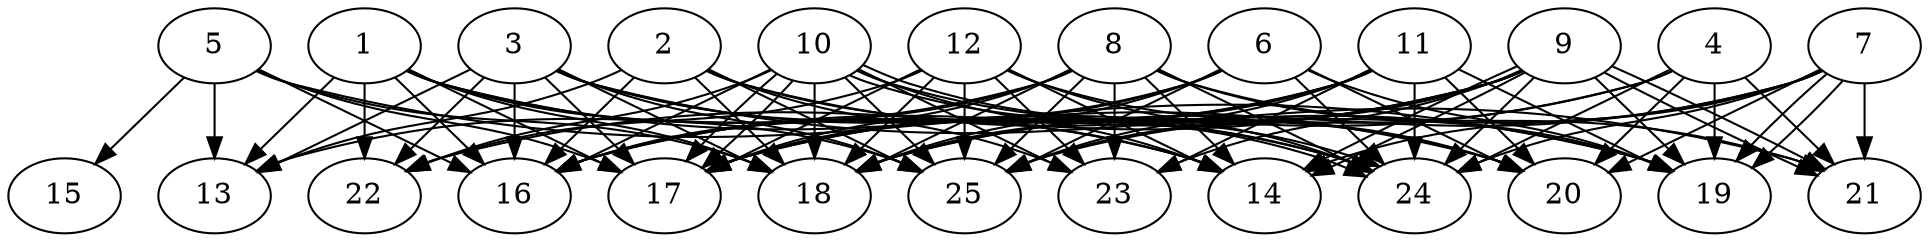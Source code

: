 // DAG automatically generated by daggen at Thu Oct  3 14:00:40 2019
// ./daggen --dot -n 25 --ccr 0.5 --fat 0.9 --regular 0.7 --density 0.9 --mindata 5242880 --maxdata 52428800 
digraph G {
  1 [size="97009664", alpha="0.02", expect_size="48504832"] 
  1 -> 13 [size ="48504832"]
  1 -> 14 [size ="48504832"]
  1 -> 16 [size ="48504832"]
  1 -> 17 [size ="48504832"]
  1 -> 18 [size ="48504832"]
  1 -> 20 [size ="48504832"]
  1 -> 22 [size ="48504832"]
  1 -> 25 [size ="48504832"]
  2 [size="17766400", alpha="0.02", expect_size="8883200"] 
  2 -> 13 [size ="8883200"]
  2 -> 16 [size ="8883200"]
  2 -> 18 [size ="8883200"]
  2 -> 19 [size ="8883200"]
  2 -> 23 [size ="8883200"]
  2 -> 24 [size ="8883200"]
  2 -> 25 [size ="8883200"]
  3 [size="32018432", alpha="0.02", expect_size="16009216"] 
  3 -> 13 [size ="16009216"]
  3 -> 14 [size ="16009216"]
  3 -> 16 [size ="16009216"]
  3 -> 17 [size ="16009216"]
  3 -> 18 [size ="16009216"]
  3 -> 21 [size ="16009216"]
  3 -> 22 [size ="16009216"]
  3 -> 24 [size ="16009216"]
  3 -> 25 [size ="16009216"]
  4 [size="61755392", alpha="0.14", expect_size="30877696"] 
  4 -> 17 [size ="30877696"]
  4 -> 18 [size ="30877696"]
  4 -> 19 [size ="30877696"]
  4 -> 20 [size ="30877696"]
  4 -> 21 [size ="30877696"]
  4 -> 24 [size ="30877696"]
  5 [size="70594560", alpha="0.07", expect_size="35297280"] 
  5 -> 13 [size ="35297280"]
  5 -> 15 [size ="35297280"]
  5 -> 16 [size ="35297280"]
  5 -> 17 [size ="35297280"]
  5 -> 18 [size ="35297280"]
  5 -> 19 [size ="35297280"]
  6 [size="57358336", alpha="0.16", expect_size="28679168"] 
  6 -> 16 [size ="28679168"]
  6 -> 17 [size ="28679168"]
  6 -> 18 [size ="28679168"]
  6 -> 19 [size ="28679168"]
  6 -> 20 [size ="28679168"]
  6 -> 24 [size ="28679168"]
  6 -> 25 [size ="28679168"]
  7 [size="71084032", alpha="0.04", expect_size="35542016"] 
  7 -> 14 [size ="35542016"]
  7 -> 18 [size ="35542016"]
  7 -> 19 [size ="35542016"]
  7 -> 19 [size ="35542016"]
  7 -> 20 [size ="35542016"]
  7 -> 21 [size ="35542016"]
  7 -> 24 [size ="35542016"]
  7 -> 25 [size ="35542016"]
  8 [size="89430016", alpha="0.08", expect_size="44715008"] 
  8 -> 13 [size ="44715008"]
  8 -> 14 [size ="44715008"]
  8 -> 16 [size ="44715008"]
  8 -> 17 [size ="44715008"]
  8 -> 18 [size ="44715008"]
  8 -> 19 [size ="44715008"]
  8 -> 21 [size ="44715008"]
  8 -> 23 [size ="44715008"]
  8 -> 24 [size ="44715008"]
  8 -> 25 [size ="44715008"]
  9 [size="85757952", alpha="0.14", expect_size="42878976"] 
  9 -> 14 [size ="42878976"]
  9 -> 14 [size ="42878976"]
  9 -> 16 [size ="42878976"]
  9 -> 17 [size ="42878976"]
  9 -> 19 [size ="42878976"]
  9 -> 21 [size ="42878976"]
  9 -> 21 [size ="42878976"]
  9 -> 22 [size ="42878976"]
  9 -> 23 [size ="42878976"]
  9 -> 24 [size ="42878976"]
  9 -> 25 [size ="42878976"]
  10 [size="55048192", alpha="0.14", expect_size="27524096"] 
  10 -> 14 [size ="27524096"]
  10 -> 16 [size ="27524096"]
  10 -> 17 [size ="27524096"]
  10 -> 17 [size ="27524096"]
  10 -> 18 [size ="27524096"]
  10 -> 20 [size ="27524096"]
  10 -> 22 [size ="27524096"]
  10 -> 23 [size ="27524096"]
  10 -> 24 [size ="27524096"]
  10 -> 24 [size ="27524096"]
  10 -> 25 [size ="27524096"]
  11 [size="24776704", alpha="0.06", expect_size="12388352"] 
  11 -> 16 [size ="12388352"]
  11 -> 17 [size ="12388352"]
  11 -> 18 [size ="12388352"]
  11 -> 19 [size ="12388352"]
  11 -> 20 [size ="12388352"]
  11 -> 23 [size ="12388352"]
  11 -> 24 [size ="12388352"]
  11 -> 25 [size ="12388352"]
  12 [size="34885632", alpha="0.02", expect_size="17442816"] 
  12 -> 14 [size ="17442816"]
  12 -> 17 [size ="17442816"]
  12 -> 18 [size ="17442816"]
  12 -> 20 [size ="17442816"]
  12 -> 22 [size ="17442816"]
  12 -> 23 [size ="17442816"]
  12 -> 24 [size ="17442816"]
  12 -> 25 [size ="17442816"]
  13 [size="42936320", alpha="0.15", expect_size="21468160"] 
  14 [size="54605824", alpha="0.12", expect_size="27302912"] 
  15 [size="23996416", alpha="0.06", expect_size="11998208"] 
  16 [size="57960448", alpha="0.06", expect_size="28980224"] 
  17 [size="37847040", alpha="0.17", expect_size="18923520"] 
  18 [size="57200640", alpha="0.13", expect_size="28600320"] 
  19 [size="92905472", alpha="0.01", expect_size="46452736"] 
  20 [size="64643072", alpha="0.19", expect_size="32321536"] 
  21 [size="38457344", alpha="0.16", expect_size="19228672"] 
  22 [size="67856384", alpha="0.14", expect_size="33928192"] 
  23 [size="76083200", alpha="0.16", expect_size="38041600"] 
  24 [size="53432320", alpha="0.10", expect_size="26716160"] 
  25 [size="13737984", alpha="0.16", expect_size="6868992"] 
}
